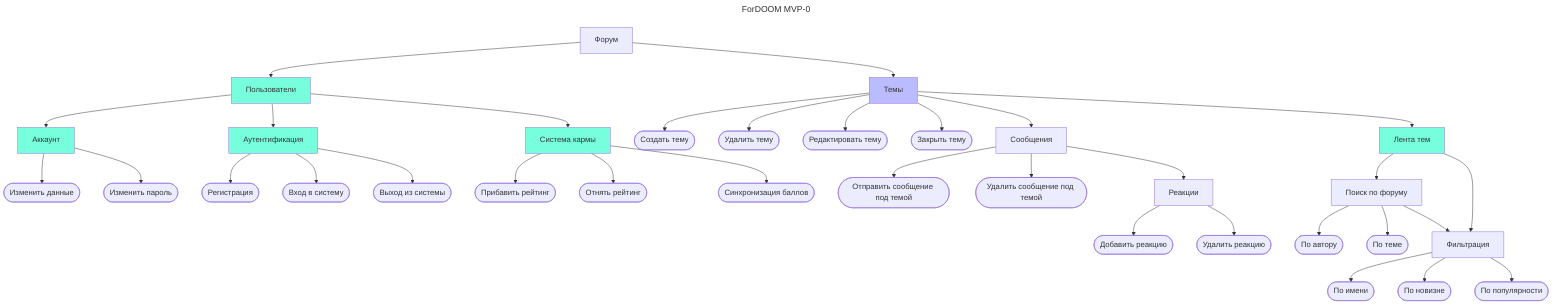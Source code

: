 ---
title: ForDOOM MVP-0
---
flowchart TD
  style User fill:#7fd
  style Authentication fill:#7fd
  style Account fill:#7fd
  style Karma fill:#7fd
  style TopicList fill:#7fd

  style Topic fill:#bbf

  Forum[Форум]

  Forum --> User[Пользователи]

  User --> Account[Аккаунт]
  User --> Authentication[Аутентификация]

  Authentication --> Register([Регистрация])
  Authentication --> Login([Вход в систему])
  Authentication -->  Logout([Выход из системы])

  Account --> ChangeUserData([Изменить данные])
  Account --> ChangePassword([Изменить пароль])

  Topic[Темы]

  CreateTopic([Создать тему])
  DeleteTopic([Удалить тему])
  EditTopic([Редактировать тему])
  CloseTopic([Закрыть тему])

  Topic --> CreateTopic
  Topic --> DeleteTopic
  Topic --> EditTopic
  Topic --> CloseTopic

  Message[Сообщения]

  Message1([Отправить сообщение под темой])
  Message2([Удалить сообщение под темой])

  Message --> Message1
  Message --> Message2

  Topic --> Message

  Forum --> Topic

  Reaction[Реакции]

  AddReaction([Добавить реакцию])
  RemoveReaction([Удалить реакцию])

  Reaction --> AddReaction
  Reaction --> RemoveReaction

  Message --> Reaction

  TopicList[Лента тем]

  Topic --> TopicList 
  TopicList --> Search
 

  Search[Поиск по форуму]

  FindByUser([По автору])
  FindByTopic([По теме])

  Search --> FindByUser
  Search --> FindByTopic

  Filter[Фильтрация]

  FilterByName([По имени])
  FilterByDate([По новизне])
  FilterByPopularity([По популярности])

  Filter --> FilterByName
  Filter --> FilterByDate
  Filter --> FilterByPopularity

  TopicList --> Filter
  Search --> Filter

  Karma[Система кармы]

  User --> Karma

  Like([Прибавить рейтинг])
  Dislike([Отнять рейтинг])
  Sync([Синхронизация баллов])

  Karma --> Like
  Karma --> Dislike
  Karma --> Sync